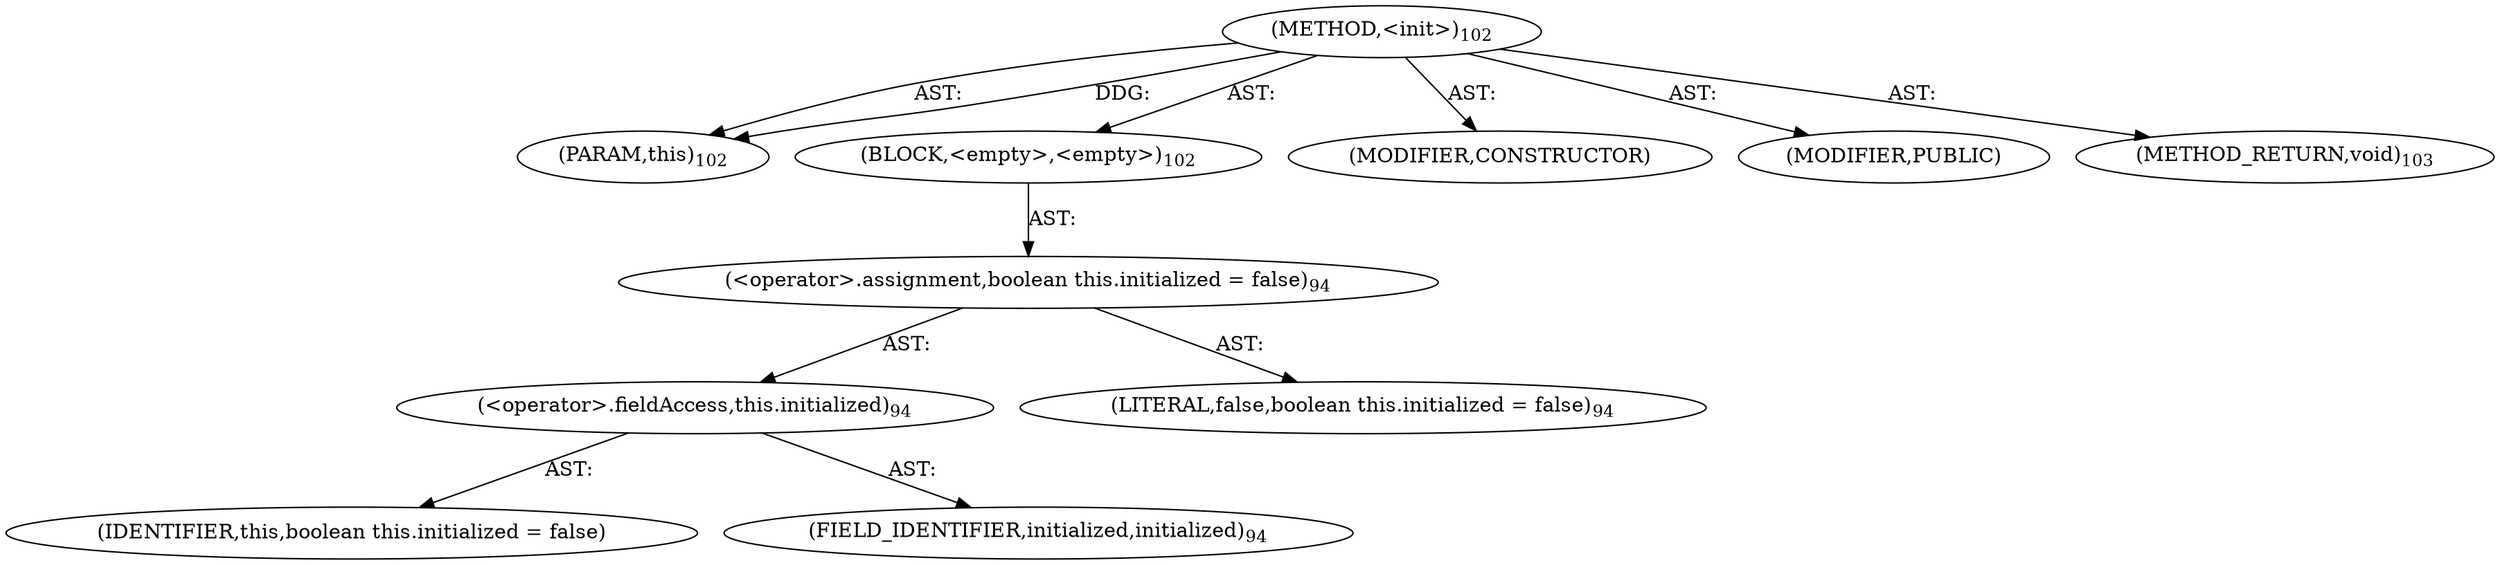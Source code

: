 digraph "&lt;init&gt;" {  
"111669149696" [label = <(METHOD,&lt;init&gt;)<SUB>102</SUB>> ]
"115964117001" [label = <(PARAM,this)<SUB>102</SUB>> ]
"25769803776" [label = <(BLOCK,&lt;empty&gt;,&lt;empty&gt;)<SUB>102</SUB>> ]
"30064771072" [label = <(&lt;operator&gt;.assignment,boolean this.initialized = false)<SUB>94</SUB>> ]
"30064771073" [label = <(&lt;operator&gt;.fieldAccess,this.initialized)<SUB>94</SUB>> ]
"68719476755" [label = <(IDENTIFIER,this,boolean this.initialized = false)> ]
"55834574848" [label = <(FIELD_IDENTIFIER,initialized,initialized)<SUB>94</SUB>> ]
"90194313216" [label = <(LITERAL,false,boolean this.initialized = false)<SUB>94</SUB>> ]
"133143986178" [label = <(MODIFIER,CONSTRUCTOR)> ]
"133143986179" [label = <(MODIFIER,PUBLIC)> ]
"128849018880" [label = <(METHOD_RETURN,void)<SUB>103</SUB>> ]
  "111669149696" -> "115964117001"  [ label = "AST: "] 
  "111669149696" -> "25769803776"  [ label = "AST: "] 
  "111669149696" -> "133143986178"  [ label = "AST: "] 
  "111669149696" -> "133143986179"  [ label = "AST: "] 
  "111669149696" -> "128849018880"  [ label = "AST: "] 
  "25769803776" -> "30064771072"  [ label = "AST: "] 
  "30064771072" -> "30064771073"  [ label = "AST: "] 
  "30064771072" -> "90194313216"  [ label = "AST: "] 
  "30064771073" -> "68719476755"  [ label = "AST: "] 
  "30064771073" -> "55834574848"  [ label = "AST: "] 
  "111669149696" -> "115964117001"  [ label = "DDG: "] 
}

